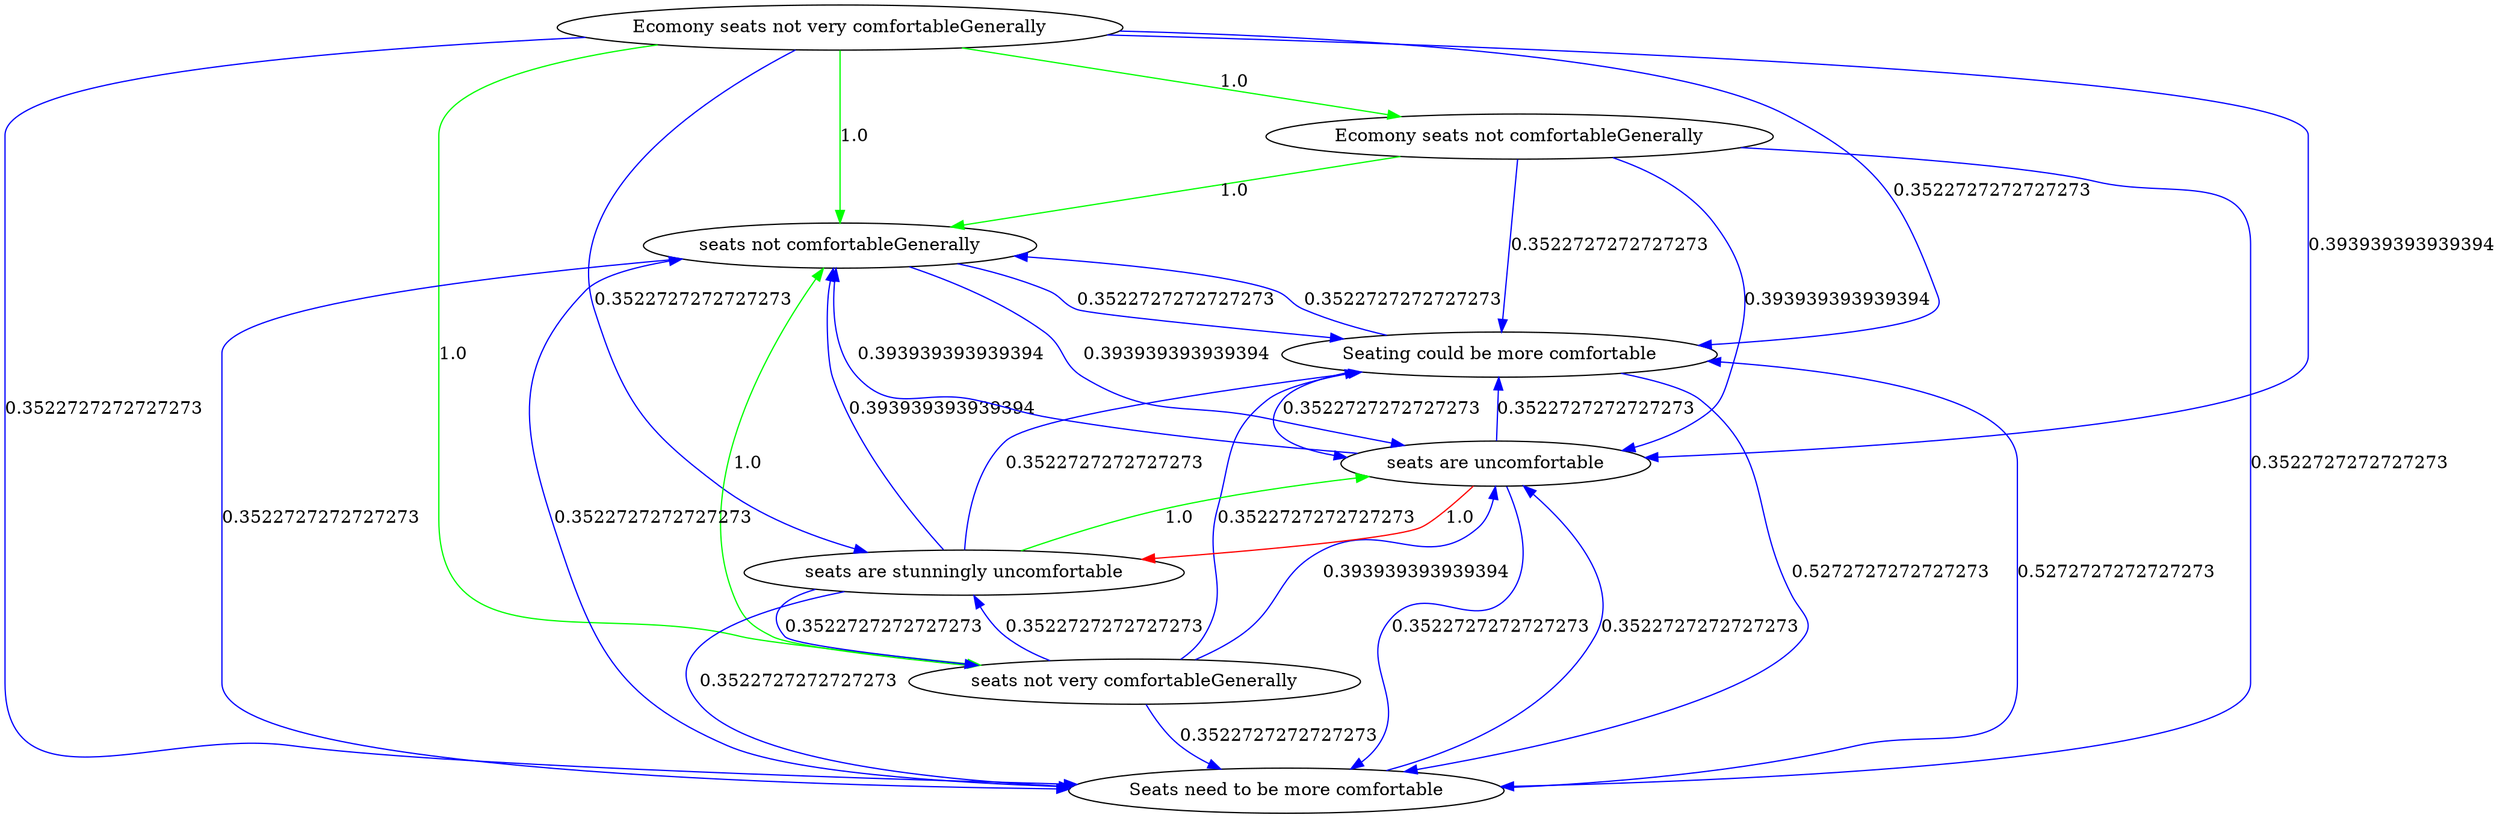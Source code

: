 digraph rawGraph {
"Ecomony seats not very comfortableGenerally";"Ecomony seats not comfortableGenerally";"seats not comfortableGenerally";"seats not very comfortableGenerally";"Seating could be more comfortable";"Seats need to be more comfortable";"seats are stunningly uncomfortable";"seats are uncomfortable";"Ecomony seats not very comfortableGenerally" -> "Ecomony seats not comfortableGenerally" [label=1.0] [color=green]
"Ecomony seats not comfortableGenerally" -> "seats not comfortableGenerally" [label=1.0] [color=green]
"Ecomony seats not very comfortableGenerally" -> "seats not very comfortableGenerally" [label=1.0] [color=green]
"seats not very comfortableGenerally" -> "seats not comfortableGenerally" [label=1.0] [color=green]
"Ecomony seats not very comfortableGenerally" -> "seats not comfortableGenerally" [label=1.0] [color=green]
"Seats need to be more comfortable" -> "Seating could be more comfortable" [label=0.5272727272727273] [color=blue]
"Seating could be more comfortable" -> "Seats need to be more comfortable" [label=0.5272727272727273] [color=blue]
"seats are stunningly uncomfortable" -> "seats are uncomfortable" [label=1.0] [color=green]
"seats are uncomfortable" -> "seats are stunningly uncomfortable" [label=1.0] [color=red]
"seats are uncomfortable" -> "seats not comfortableGenerally" [label=0.393939393939394] [color=blue]
"seats not comfortableGenerally" -> "seats are uncomfortable" [label=0.393939393939394] [color=blue]
"seats not very comfortableGenerally" -> "seats are stunningly uncomfortable" [label=0.3522727272727273] [color=blue]
"seats are stunningly uncomfortable" -> "seats not very comfortableGenerally" [label=0.3522727272727273] [color=blue]
"Seats need to be more comfortable" -> "seats are uncomfortable" [label=0.3522727272727273] [color=blue]
"seats are uncomfortable" -> "Seats need to be more comfortable" [label=0.3522727272727273] [color=blue]
"Ecomony seats not very comfortableGenerally" -> "seats are uncomfortable" [label=0.393939393939394] [color=blue]
"Ecomony seats not comfortableGenerally" -> "seats are uncomfortable" [label=0.393939393939394] [color=blue]
"seats not very comfortableGenerally" -> "seats are uncomfortable" [label=0.393939393939394] [color=blue]
"seats are stunningly uncomfortable" -> "seats not comfortableGenerally" [label=0.393939393939394] [color=blue]
"Ecomony seats not very comfortableGenerally" -> "seats are stunningly uncomfortable" [label=0.3522727272727273] [color=blue]
"Ecomony seats not very comfortableGenerally" -> "Seats need to be more comfortable" [label=0.3522727272727273] [color=blue]
"Ecomony seats not comfortableGenerally" -> "Seats need to be more comfortable" [label=0.3522727272727273] [color=blue]
"seats not comfortableGenerally" -> "Seats need to be more comfortable" [label=0.3522727272727273] [color=blue]
"seats not very comfortableGenerally" -> "Seats need to be more comfortable" [label=0.3522727272727273] [color=blue]
"Seating could be more comfortable" -> "seats are uncomfortable" [label=0.3522727272727273] [color=blue]
"Seats need to be more comfortable" -> "seats not comfortableGenerally" [label=0.3522727272727273] [color=blue]
"seats are stunningly uncomfortable" -> "Seats need to be more comfortable" [label=0.3522727272727273] [color=blue]
"seats are uncomfortable" -> "Seating could be more comfortable" [label=0.3522727272727273] [color=blue]
"Ecomony seats not very comfortableGenerally" -> "Seating could be more comfortable" [label=0.3522727272727273] [color=blue]
"Ecomony seats not comfortableGenerally" -> "Seating could be more comfortable" [label=0.3522727272727273] [color=blue]
"seats not comfortableGenerally" -> "Seating could be more comfortable" [label=0.3522727272727273] [color=blue]
"seats not very comfortableGenerally" -> "Seating could be more comfortable" [label=0.3522727272727273] [color=blue]
"Seating could be more comfortable" -> "seats not comfortableGenerally" [label=0.3522727272727273] [color=blue]
"seats are stunningly uncomfortable" -> "Seating could be more comfortable" [label=0.3522727272727273] [color=blue]
}